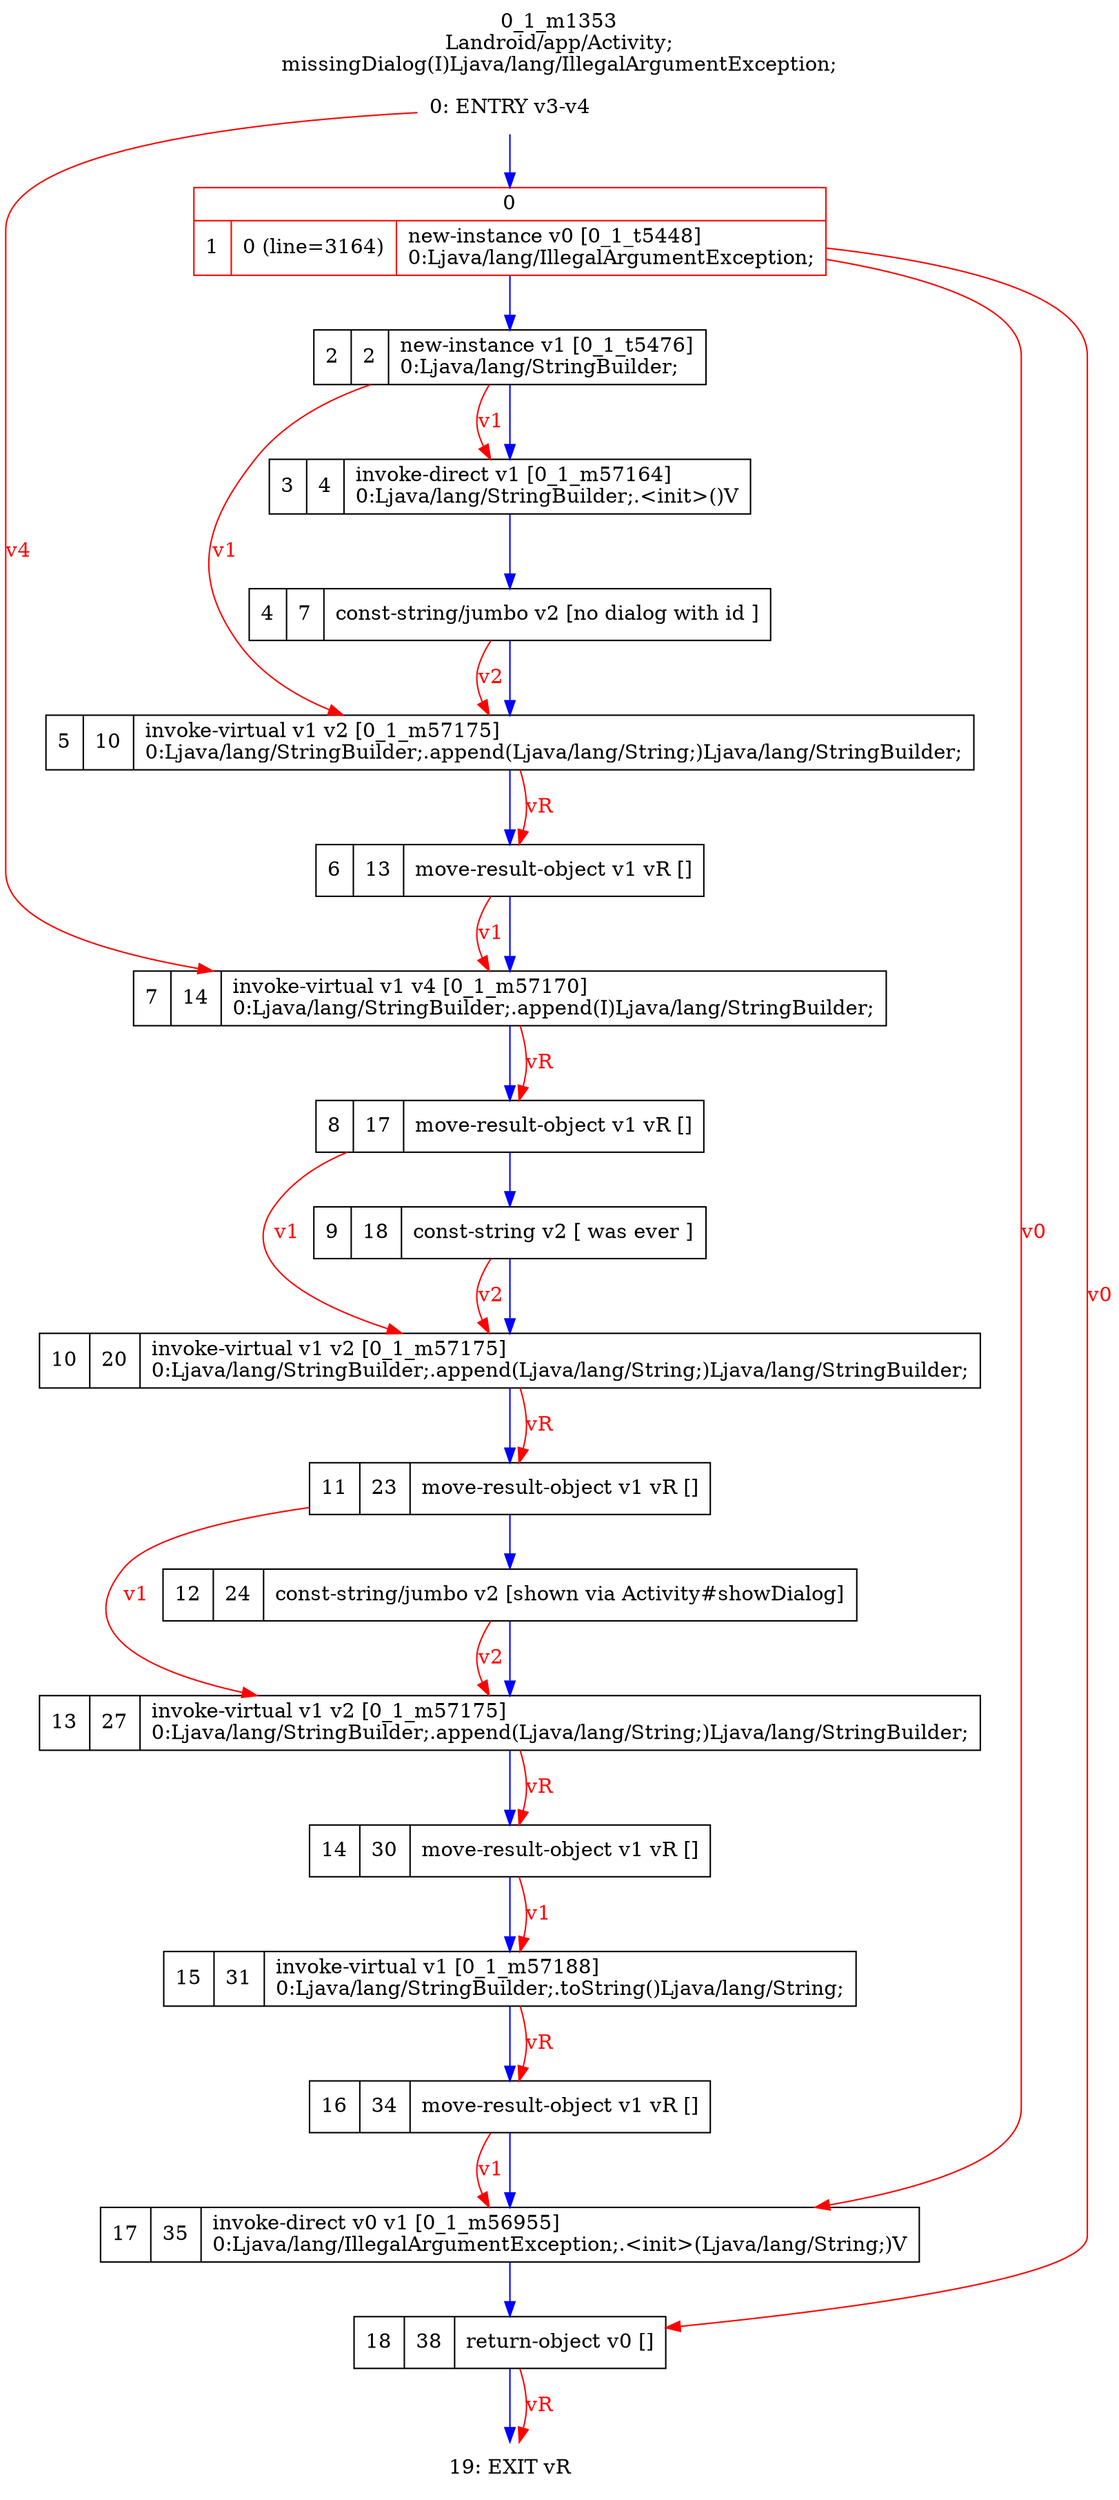 digraph G {
rankdir=UD;
labelloc=t;
label="0_1_m1353\nLandroid/app/Activity;
missingDialog(I)Ljava/lang/IllegalArgumentException;";
0[label="0: ENTRY v3-v4",shape=plaintext];
1[label="{0|{1|0 (line=3164)|new-instance v0 [0_1_t5448]\l0:Ljava/lang/IllegalArgumentException;\l}}",shape=record, color=red];
2[label="2|2|new-instance v1 [0_1_t5476]\l0:Ljava/lang/StringBuilder;\l",shape=record];
3[label="3|4|invoke-direct v1 [0_1_m57164]\l0:Ljava/lang/StringBuilder;.\<init\>()V\l",shape=record,URL="0_1_m57164.dot"];
4[label="4|7|const-string/jumbo v2 [no dialog with id ]\l",shape=record];
5[label="5|10|invoke-virtual v1 v2 [0_1_m57175]\l0:Ljava/lang/StringBuilder;.append(Ljava/lang/String;)Ljava/lang/StringBuilder;\l",shape=record,URL="0_1_m57175.dot"];
6[label="6|13|move-result-object v1 vR []\l",shape=record];
7[label="7|14|invoke-virtual v1 v4 [0_1_m57170]\l0:Ljava/lang/StringBuilder;.append(I)Ljava/lang/StringBuilder;\l",shape=record,URL="0_1_m57170.dot"];
8[label="8|17|move-result-object v1 vR []\l",shape=record];
9[label="9|18|const-string v2 [ was ever ]\l",shape=record];
10[label="10|20|invoke-virtual v1 v2 [0_1_m57175]\l0:Ljava/lang/StringBuilder;.append(Ljava/lang/String;)Ljava/lang/StringBuilder;\l",shape=record,URL="0_1_m57175.dot"];
11[label="11|23|move-result-object v1 vR []\l",shape=record];
12[label="12|24|const-string/jumbo v2 [shown via Activity#showDialog]\l",shape=record];
13[label="13|27|invoke-virtual v1 v2 [0_1_m57175]\l0:Ljava/lang/StringBuilder;.append(Ljava/lang/String;)Ljava/lang/StringBuilder;\l",shape=record,URL="0_1_m57175.dot"];
14[label="14|30|move-result-object v1 vR []\l",shape=record];
15[label="15|31|invoke-virtual v1 [0_1_m57188]\l0:Ljava/lang/StringBuilder;.toString()Ljava/lang/String;\l",shape=record,URL="0_1_m57188.dot"];
16[label="16|34|move-result-object v1 vR []\l",shape=record];
17[label="17|35|invoke-direct v0 v1 [0_1_m56955]\l0:Ljava/lang/IllegalArgumentException;.\<init\>(Ljava/lang/String;)V\l",shape=record,URL="0_1_m56955.dot"];
18[label="18|38|return-object v0 []\l",shape=record];
19[label="19: EXIT vR",shape=plaintext];
0->1 [color=blue, fontcolor=blue,weight=100, taillabel=""];
1->2 [color=blue, fontcolor=blue,weight=100, taillabel=""];
2->3 [color=blue, fontcolor=blue,weight=100, taillabel=""];
3->4 [color=blue, fontcolor=blue,weight=100, taillabel=""];
4->5 [color=blue, fontcolor=blue,weight=100, taillabel=""];
5->6 [color=blue, fontcolor=blue,weight=100, taillabel=""];
6->7 [color=blue, fontcolor=blue,weight=100, taillabel=""];
7->8 [color=blue, fontcolor=blue,weight=100, taillabel=""];
8->9 [color=blue, fontcolor=blue,weight=100, taillabel=""];
9->10 [color=blue, fontcolor=blue,weight=100, taillabel=""];
10->11 [color=blue, fontcolor=blue,weight=100, taillabel=""];
11->12 [color=blue, fontcolor=blue,weight=100, taillabel=""];
12->13 [color=blue, fontcolor=blue,weight=100, taillabel=""];
13->14 [color=blue, fontcolor=blue,weight=100, taillabel=""];
14->15 [color=blue, fontcolor=blue,weight=100, taillabel=""];
15->16 [color=blue, fontcolor=blue,weight=100, taillabel=""];
16->17 [color=blue, fontcolor=blue,weight=100, taillabel=""];
17->18 [color=blue, fontcolor=blue,weight=100, taillabel=""];
18->19 [color=blue, fontcolor=blue,weight=100, taillabel=""];
2->3 [color=red, fontcolor=red, label="v1"];
2->5 [color=red, fontcolor=red, label="v1"];
4->5 [color=red, fontcolor=red, label="v2"];
5->6 [color=red, fontcolor=red, label="vR"];
0->7 [color=red, fontcolor=red, label="v4"];
6->7 [color=red, fontcolor=red, label="v1"];
7->8 [color=red, fontcolor=red, label="vR"];
8->10 [color=red, fontcolor=red, label="v1"];
9->10 [color=red, fontcolor=red, label="v2"];
10->11 [color=red, fontcolor=red, label="vR"];
11->13 [color=red, fontcolor=red, label="v1"];
12->13 [color=red, fontcolor=red, label="v2"];
13->14 [color=red, fontcolor=red, label="vR"];
14->15 [color=red, fontcolor=red, label="v1"];
15->16 [color=red, fontcolor=red, label="vR"];
1->17 [color=red, fontcolor=red, label="v0"];
16->17 [color=red, fontcolor=red, label="v1"];
1->18 [color=red, fontcolor=red, label="v0"];
18->19 [color=red, fontcolor=red, label="vR"];
}
